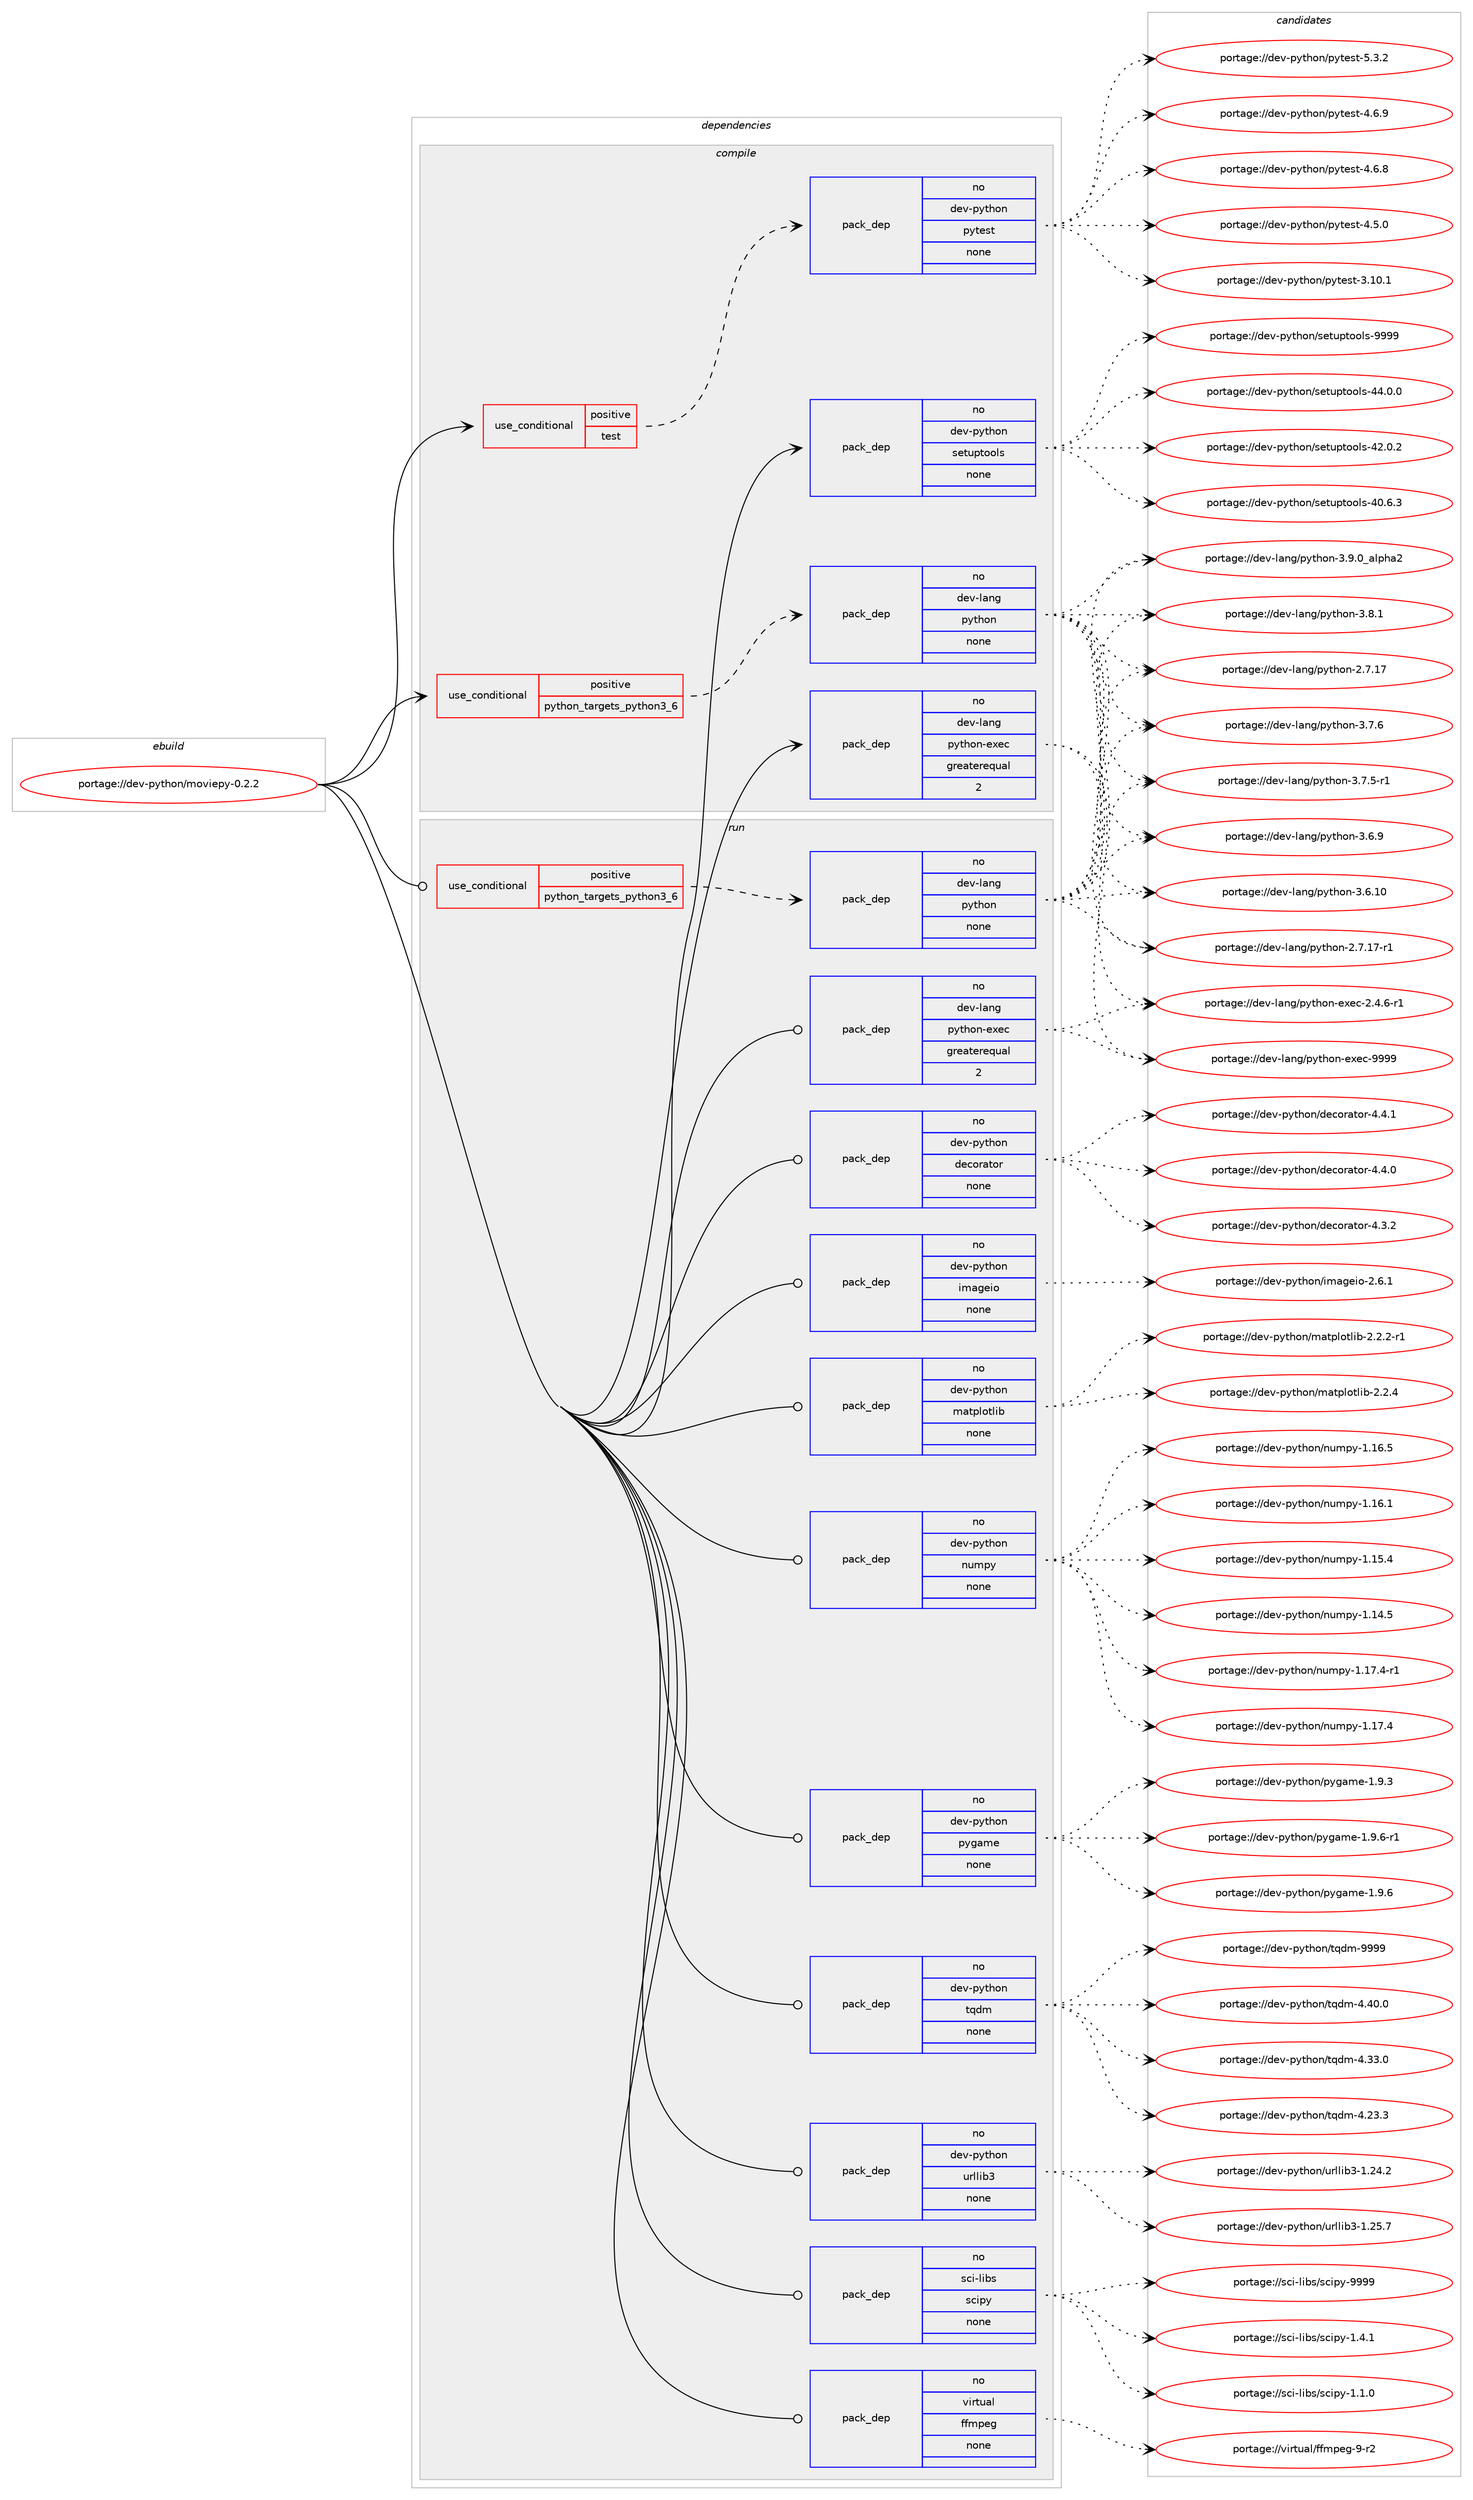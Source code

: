 digraph prolog {

# *************
# Graph options
# *************

newrank=true;
concentrate=true;
compound=true;
graph [rankdir=LR,fontname=Helvetica,fontsize=10,ranksep=1.5];#, ranksep=2.5, nodesep=0.2];
edge  [arrowhead=vee];
node  [fontname=Helvetica,fontsize=10];

# **********
# The ebuild
# **********

subgraph cluster_leftcol {
color=gray;
rank=same;
label=<<i>ebuild</i>>;
id [label="portage://dev-python/moviepy-0.2.2", color=red, width=4, href="../dev-python/moviepy-0.2.2.svg"];
}

# ****************
# The dependencies
# ****************

subgraph cluster_midcol {
color=gray;
label=<<i>dependencies</i>>;
subgraph cluster_compile {
fillcolor="#eeeeee";
style=filled;
label=<<i>compile</i>>;
subgraph cond112801 {
dependency450014 [label=<<TABLE BORDER="0" CELLBORDER="1" CELLSPACING="0" CELLPADDING="4"><TR><TD ROWSPAN="3" CELLPADDING="10">use_conditional</TD></TR><TR><TD>positive</TD></TR><TR><TD>python_targets_python3_6</TD></TR></TABLE>>, shape=none, color=red];
subgraph pack332233 {
dependency450015 [label=<<TABLE BORDER="0" CELLBORDER="1" CELLSPACING="0" CELLPADDING="4" WIDTH="220"><TR><TD ROWSPAN="6" CELLPADDING="30">pack_dep</TD></TR><TR><TD WIDTH="110">no</TD></TR><TR><TD>dev-lang</TD></TR><TR><TD>python</TD></TR><TR><TD>none</TD></TR><TR><TD></TD></TR></TABLE>>, shape=none, color=blue];
}
dependency450014:e -> dependency450015:w [weight=20,style="dashed",arrowhead="vee"];
}
id:e -> dependency450014:w [weight=20,style="solid",arrowhead="vee"];
subgraph cond112802 {
dependency450016 [label=<<TABLE BORDER="0" CELLBORDER="1" CELLSPACING="0" CELLPADDING="4"><TR><TD ROWSPAN="3" CELLPADDING="10">use_conditional</TD></TR><TR><TD>positive</TD></TR><TR><TD>test</TD></TR></TABLE>>, shape=none, color=red];
subgraph pack332234 {
dependency450017 [label=<<TABLE BORDER="0" CELLBORDER="1" CELLSPACING="0" CELLPADDING="4" WIDTH="220"><TR><TD ROWSPAN="6" CELLPADDING="30">pack_dep</TD></TR><TR><TD WIDTH="110">no</TD></TR><TR><TD>dev-python</TD></TR><TR><TD>pytest</TD></TR><TR><TD>none</TD></TR><TR><TD></TD></TR></TABLE>>, shape=none, color=blue];
}
dependency450016:e -> dependency450017:w [weight=20,style="dashed",arrowhead="vee"];
}
id:e -> dependency450016:w [weight=20,style="solid",arrowhead="vee"];
subgraph pack332235 {
dependency450018 [label=<<TABLE BORDER="0" CELLBORDER="1" CELLSPACING="0" CELLPADDING="4" WIDTH="220"><TR><TD ROWSPAN="6" CELLPADDING="30">pack_dep</TD></TR><TR><TD WIDTH="110">no</TD></TR><TR><TD>dev-lang</TD></TR><TR><TD>python-exec</TD></TR><TR><TD>greaterequal</TD></TR><TR><TD>2</TD></TR></TABLE>>, shape=none, color=blue];
}
id:e -> dependency450018:w [weight=20,style="solid",arrowhead="vee"];
subgraph pack332236 {
dependency450019 [label=<<TABLE BORDER="0" CELLBORDER="1" CELLSPACING="0" CELLPADDING="4" WIDTH="220"><TR><TD ROWSPAN="6" CELLPADDING="30">pack_dep</TD></TR><TR><TD WIDTH="110">no</TD></TR><TR><TD>dev-python</TD></TR><TR><TD>setuptools</TD></TR><TR><TD>none</TD></TR><TR><TD></TD></TR></TABLE>>, shape=none, color=blue];
}
id:e -> dependency450019:w [weight=20,style="solid",arrowhead="vee"];
}
subgraph cluster_compileandrun {
fillcolor="#eeeeee";
style=filled;
label=<<i>compile and run</i>>;
}
subgraph cluster_run {
fillcolor="#eeeeee";
style=filled;
label=<<i>run</i>>;
subgraph cond112803 {
dependency450020 [label=<<TABLE BORDER="0" CELLBORDER="1" CELLSPACING="0" CELLPADDING="4"><TR><TD ROWSPAN="3" CELLPADDING="10">use_conditional</TD></TR><TR><TD>positive</TD></TR><TR><TD>python_targets_python3_6</TD></TR></TABLE>>, shape=none, color=red];
subgraph pack332237 {
dependency450021 [label=<<TABLE BORDER="0" CELLBORDER="1" CELLSPACING="0" CELLPADDING="4" WIDTH="220"><TR><TD ROWSPAN="6" CELLPADDING="30">pack_dep</TD></TR><TR><TD WIDTH="110">no</TD></TR><TR><TD>dev-lang</TD></TR><TR><TD>python</TD></TR><TR><TD>none</TD></TR><TR><TD></TD></TR></TABLE>>, shape=none, color=blue];
}
dependency450020:e -> dependency450021:w [weight=20,style="dashed",arrowhead="vee"];
}
id:e -> dependency450020:w [weight=20,style="solid",arrowhead="odot"];
subgraph pack332238 {
dependency450022 [label=<<TABLE BORDER="0" CELLBORDER="1" CELLSPACING="0" CELLPADDING="4" WIDTH="220"><TR><TD ROWSPAN="6" CELLPADDING="30">pack_dep</TD></TR><TR><TD WIDTH="110">no</TD></TR><TR><TD>dev-lang</TD></TR><TR><TD>python-exec</TD></TR><TR><TD>greaterequal</TD></TR><TR><TD>2</TD></TR></TABLE>>, shape=none, color=blue];
}
id:e -> dependency450022:w [weight=20,style="solid",arrowhead="odot"];
subgraph pack332239 {
dependency450023 [label=<<TABLE BORDER="0" CELLBORDER="1" CELLSPACING="0" CELLPADDING="4" WIDTH="220"><TR><TD ROWSPAN="6" CELLPADDING="30">pack_dep</TD></TR><TR><TD WIDTH="110">no</TD></TR><TR><TD>dev-python</TD></TR><TR><TD>decorator</TD></TR><TR><TD>none</TD></TR><TR><TD></TD></TR></TABLE>>, shape=none, color=blue];
}
id:e -> dependency450023:w [weight=20,style="solid",arrowhead="odot"];
subgraph pack332240 {
dependency450024 [label=<<TABLE BORDER="0" CELLBORDER="1" CELLSPACING="0" CELLPADDING="4" WIDTH="220"><TR><TD ROWSPAN="6" CELLPADDING="30">pack_dep</TD></TR><TR><TD WIDTH="110">no</TD></TR><TR><TD>dev-python</TD></TR><TR><TD>imageio</TD></TR><TR><TD>none</TD></TR><TR><TD></TD></TR></TABLE>>, shape=none, color=blue];
}
id:e -> dependency450024:w [weight=20,style="solid",arrowhead="odot"];
subgraph pack332241 {
dependency450025 [label=<<TABLE BORDER="0" CELLBORDER="1" CELLSPACING="0" CELLPADDING="4" WIDTH="220"><TR><TD ROWSPAN="6" CELLPADDING="30">pack_dep</TD></TR><TR><TD WIDTH="110">no</TD></TR><TR><TD>dev-python</TD></TR><TR><TD>matplotlib</TD></TR><TR><TD>none</TD></TR><TR><TD></TD></TR></TABLE>>, shape=none, color=blue];
}
id:e -> dependency450025:w [weight=20,style="solid",arrowhead="odot"];
subgraph pack332242 {
dependency450026 [label=<<TABLE BORDER="0" CELLBORDER="1" CELLSPACING="0" CELLPADDING="4" WIDTH="220"><TR><TD ROWSPAN="6" CELLPADDING="30">pack_dep</TD></TR><TR><TD WIDTH="110">no</TD></TR><TR><TD>dev-python</TD></TR><TR><TD>numpy</TD></TR><TR><TD>none</TD></TR><TR><TD></TD></TR></TABLE>>, shape=none, color=blue];
}
id:e -> dependency450026:w [weight=20,style="solid",arrowhead="odot"];
subgraph pack332243 {
dependency450027 [label=<<TABLE BORDER="0" CELLBORDER="1" CELLSPACING="0" CELLPADDING="4" WIDTH="220"><TR><TD ROWSPAN="6" CELLPADDING="30">pack_dep</TD></TR><TR><TD WIDTH="110">no</TD></TR><TR><TD>dev-python</TD></TR><TR><TD>pygame</TD></TR><TR><TD>none</TD></TR><TR><TD></TD></TR></TABLE>>, shape=none, color=blue];
}
id:e -> dependency450027:w [weight=20,style="solid",arrowhead="odot"];
subgraph pack332244 {
dependency450028 [label=<<TABLE BORDER="0" CELLBORDER="1" CELLSPACING="0" CELLPADDING="4" WIDTH="220"><TR><TD ROWSPAN="6" CELLPADDING="30">pack_dep</TD></TR><TR><TD WIDTH="110">no</TD></TR><TR><TD>dev-python</TD></TR><TR><TD>tqdm</TD></TR><TR><TD>none</TD></TR><TR><TD></TD></TR></TABLE>>, shape=none, color=blue];
}
id:e -> dependency450028:w [weight=20,style="solid",arrowhead="odot"];
subgraph pack332245 {
dependency450029 [label=<<TABLE BORDER="0" CELLBORDER="1" CELLSPACING="0" CELLPADDING="4" WIDTH="220"><TR><TD ROWSPAN="6" CELLPADDING="30">pack_dep</TD></TR><TR><TD WIDTH="110">no</TD></TR><TR><TD>dev-python</TD></TR><TR><TD>urllib3</TD></TR><TR><TD>none</TD></TR><TR><TD></TD></TR></TABLE>>, shape=none, color=blue];
}
id:e -> dependency450029:w [weight=20,style="solid",arrowhead="odot"];
subgraph pack332246 {
dependency450030 [label=<<TABLE BORDER="0" CELLBORDER="1" CELLSPACING="0" CELLPADDING="4" WIDTH="220"><TR><TD ROWSPAN="6" CELLPADDING="30">pack_dep</TD></TR><TR><TD WIDTH="110">no</TD></TR><TR><TD>sci-libs</TD></TR><TR><TD>scipy</TD></TR><TR><TD>none</TD></TR><TR><TD></TD></TR></TABLE>>, shape=none, color=blue];
}
id:e -> dependency450030:w [weight=20,style="solid",arrowhead="odot"];
subgraph pack332247 {
dependency450031 [label=<<TABLE BORDER="0" CELLBORDER="1" CELLSPACING="0" CELLPADDING="4" WIDTH="220"><TR><TD ROWSPAN="6" CELLPADDING="30">pack_dep</TD></TR><TR><TD WIDTH="110">no</TD></TR><TR><TD>virtual</TD></TR><TR><TD>ffmpeg</TD></TR><TR><TD>none</TD></TR><TR><TD></TD></TR></TABLE>>, shape=none, color=blue];
}
id:e -> dependency450031:w [weight=20,style="solid",arrowhead="odot"];
}
}

# **************
# The candidates
# **************

subgraph cluster_choices {
rank=same;
color=gray;
label=<<i>candidates</i>>;

subgraph choice332233 {
color=black;
nodesep=1;
choice10010111845108971101034711212111610411111045514657464895971081121049750 [label="portage://dev-lang/python-3.9.0_alpha2", color=red, width=4,href="../dev-lang/python-3.9.0_alpha2.svg"];
choice100101118451089711010347112121116104111110455146564649 [label="portage://dev-lang/python-3.8.1", color=red, width=4,href="../dev-lang/python-3.8.1.svg"];
choice100101118451089711010347112121116104111110455146554654 [label="portage://dev-lang/python-3.7.6", color=red, width=4,href="../dev-lang/python-3.7.6.svg"];
choice1001011184510897110103471121211161041111104551465546534511449 [label="portage://dev-lang/python-3.7.5-r1", color=red, width=4,href="../dev-lang/python-3.7.5-r1.svg"];
choice100101118451089711010347112121116104111110455146544657 [label="portage://dev-lang/python-3.6.9", color=red, width=4,href="../dev-lang/python-3.6.9.svg"];
choice10010111845108971101034711212111610411111045514654464948 [label="portage://dev-lang/python-3.6.10", color=red, width=4,href="../dev-lang/python-3.6.10.svg"];
choice100101118451089711010347112121116104111110455046554649554511449 [label="portage://dev-lang/python-2.7.17-r1", color=red, width=4,href="../dev-lang/python-2.7.17-r1.svg"];
choice10010111845108971101034711212111610411111045504655464955 [label="portage://dev-lang/python-2.7.17", color=red, width=4,href="../dev-lang/python-2.7.17.svg"];
dependency450015:e -> choice10010111845108971101034711212111610411111045514657464895971081121049750:w [style=dotted,weight="100"];
dependency450015:e -> choice100101118451089711010347112121116104111110455146564649:w [style=dotted,weight="100"];
dependency450015:e -> choice100101118451089711010347112121116104111110455146554654:w [style=dotted,weight="100"];
dependency450015:e -> choice1001011184510897110103471121211161041111104551465546534511449:w [style=dotted,weight="100"];
dependency450015:e -> choice100101118451089711010347112121116104111110455146544657:w [style=dotted,weight="100"];
dependency450015:e -> choice10010111845108971101034711212111610411111045514654464948:w [style=dotted,weight="100"];
dependency450015:e -> choice100101118451089711010347112121116104111110455046554649554511449:w [style=dotted,weight="100"];
dependency450015:e -> choice10010111845108971101034711212111610411111045504655464955:w [style=dotted,weight="100"];
}
subgraph choice332234 {
color=black;
nodesep=1;
choice1001011184511212111610411111047112121116101115116455346514650 [label="portage://dev-python/pytest-5.3.2", color=red, width=4,href="../dev-python/pytest-5.3.2.svg"];
choice1001011184511212111610411111047112121116101115116455246544657 [label="portage://dev-python/pytest-4.6.9", color=red, width=4,href="../dev-python/pytest-4.6.9.svg"];
choice1001011184511212111610411111047112121116101115116455246544656 [label="portage://dev-python/pytest-4.6.8", color=red, width=4,href="../dev-python/pytest-4.6.8.svg"];
choice1001011184511212111610411111047112121116101115116455246534648 [label="portage://dev-python/pytest-4.5.0", color=red, width=4,href="../dev-python/pytest-4.5.0.svg"];
choice100101118451121211161041111104711212111610111511645514649484649 [label="portage://dev-python/pytest-3.10.1", color=red, width=4,href="../dev-python/pytest-3.10.1.svg"];
dependency450017:e -> choice1001011184511212111610411111047112121116101115116455346514650:w [style=dotted,weight="100"];
dependency450017:e -> choice1001011184511212111610411111047112121116101115116455246544657:w [style=dotted,weight="100"];
dependency450017:e -> choice1001011184511212111610411111047112121116101115116455246544656:w [style=dotted,weight="100"];
dependency450017:e -> choice1001011184511212111610411111047112121116101115116455246534648:w [style=dotted,weight="100"];
dependency450017:e -> choice100101118451121211161041111104711212111610111511645514649484649:w [style=dotted,weight="100"];
}
subgraph choice332235 {
color=black;
nodesep=1;
choice10010111845108971101034711212111610411111045101120101994557575757 [label="portage://dev-lang/python-exec-9999", color=red, width=4,href="../dev-lang/python-exec-9999.svg"];
choice10010111845108971101034711212111610411111045101120101994550465246544511449 [label="portage://dev-lang/python-exec-2.4.6-r1", color=red, width=4,href="../dev-lang/python-exec-2.4.6-r1.svg"];
dependency450018:e -> choice10010111845108971101034711212111610411111045101120101994557575757:w [style=dotted,weight="100"];
dependency450018:e -> choice10010111845108971101034711212111610411111045101120101994550465246544511449:w [style=dotted,weight="100"];
}
subgraph choice332236 {
color=black;
nodesep=1;
choice10010111845112121116104111110471151011161171121161111111081154557575757 [label="portage://dev-python/setuptools-9999", color=red, width=4,href="../dev-python/setuptools-9999.svg"];
choice100101118451121211161041111104711510111611711211611111110811545525246484648 [label="portage://dev-python/setuptools-44.0.0", color=red, width=4,href="../dev-python/setuptools-44.0.0.svg"];
choice100101118451121211161041111104711510111611711211611111110811545525046484650 [label="portage://dev-python/setuptools-42.0.2", color=red, width=4,href="../dev-python/setuptools-42.0.2.svg"];
choice100101118451121211161041111104711510111611711211611111110811545524846544651 [label="portage://dev-python/setuptools-40.6.3", color=red, width=4,href="../dev-python/setuptools-40.6.3.svg"];
dependency450019:e -> choice10010111845112121116104111110471151011161171121161111111081154557575757:w [style=dotted,weight="100"];
dependency450019:e -> choice100101118451121211161041111104711510111611711211611111110811545525246484648:w [style=dotted,weight="100"];
dependency450019:e -> choice100101118451121211161041111104711510111611711211611111110811545525046484650:w [style=dotted,weight="100"];
dependency450019:e -> choice100101118451121211161041111104711510111611711211611111110811545524846544651:w [style=dotted,weight="100"];
}
subgraph choice332237 {
color=black;
nodesep=1;
choice10010111845108971101034711212111610411111045514657464895971081121049750 [label="portage://dev-lang/python-3.9.0_alpha2", color=red, width=4,href="../dev-lang/python-3.9.0_alpha2.svg"];
choice100101118451089711010347112121116104111110455146564649 [label="portage://dev-lang/python-3.8.1", color=red, width=4,href="../dev-lang/python-3.8.1.svg"];
choice100101118451089711010347112121116104111110455146554654 [label="portage://dev-lang/python-3.7.6", color=red, width=4,href="../dev-lang/python-3.7.6.svg"];
choice1001011184510897110103471121211161041111104551465546534511449 [label="portage://dev-lang/python-3.7.5-r1", color=red, width=4,href="../dev-lang/python-3.7.5-r1.svg"];
choice100101118451089711010347112121116104111110455146544657 [label="portage://dev-lang/python-3.6.9", color=red, width=4,href="../dev-lang/python-3.6.9.svg"];
choice10010111845108971101034711212111610411111045514654464948 [label="portage://dev-lang/python-3.6.10", color=red, width=4,href="../dev-lang/python-3.6.10.svg"];
choice100101118451089711010347112121116104111110455046554649554511449 [label="portage://dev-lang/python-2.7.17-r1", color=red, width=4,href="../dev-lang/python-2.7.17-r1.svg"];
choice10010111845108971101034711212111610411111045504655464955 [label="portage://dev-lang/python-2.7.17", color=red, width=4,href="../dev-lang/python-2.7.17.svg"];
dependency450021:e -> choice10010111845108971101034711212111610411111045514657464895971081121049750:w [style=dotted,weight="100"];
dependency450021:e -> choice100101118451089711010347112121116104111110455146564649:w [style=dotted,weight="100"];
dependency450021:e -> choice100101118451089711010347112121116104111110455146554654:w [style=dotted,weight="100"];
dependency450021:e -> choice1001011184510897110103471121211161041111104551465546534511449:w [style=dotted,weight="100"];
dependency450021:e -> choice100101118451089711010347112121116104111110455146544657:w [style=dotted,weight="100"];
dependency450021:e -> choice10010111845108971101034711212111610411111045514654464948:w [style=dotted,weight="100"];
dependency450021:e -> choice100101118451089711010347112121116104111110455046554649554511449:w [style=dotted,weight="100"];
dependency450021:e -> choice10010111845108971101034711212111610411111045504655464955:w [style=dotted,weight="100"];
}
subgraph choice332238 {
color=black;
nodesep=1;
choice10010111845108971101034711212111610411111045101120101994557575757 [label="portage://dev-lang/python-exec-9999", color=red, width=4,href="../dev-lang/python-exec-9999.svg"];
choice10010111845108971101034711212111610411111045101120101994550465246544511449 [label="portage://dev-lang/python-exec-2.4.6-r1", color=red, width=4,href="../dev-lang/python-exec-2.4.6-r1.svg"];
dependency450022:e -> choice10010111845108971101034711212111610411111045101120101994557575757:w [style=dotted,weight="100"];
dependency450022:e -> choice10010111845108971101034711212111610411111045101120101994550465246544511449:w [style=dotted,weight="100"];
}
subgraph choice332239 {
color=black;
nodesep=1;
choice10010111845112121116104111110471001019911111497116111114455246524649 [label="portage://dev-python/decorator-4.4.1", color=red, width=4,href="../dev-python/decorator-4.4.1.svg"];
choice10010111845112121116104111110471001019911111497116111114455246524648 [label="portage://dev-python/decorator-4.4.0", color=red, width=4,href="../dev-python/decorator-4.4.0.svg"];
choice10010111845112121116104111110471001019911111497116111114455246514650 [label="portage://dev-python/decorator-4.3.2", color=red, width=4,href="../dev-python/decorator-4.3.2.svg"];
dependency450023:e -> choice10010111845112121116104111110471001019911111497116111114455246524649:w [style=dotted,weight="100"];
dependency450023:e -> choice10010111845112121116104111110471001019911111497116111114455246524648:w [style=dotted,weight="100"];
dependency450023:e -> choice10010111845112121116104111110471001019911111497116111114455246514650:w [style=dotted,weight="100"];
}
subgraph choice332240 {
color=black;
nodesep=1;
choice100101118451121211161041111104710510997103101105111455046544649 [label="portage://dev-python/imageio-2.6.1", color=red, width=4,href="../dev-python/imageio-2.6.1.svg"];
dependency450024:e -> choice100101118451121211161041111104710510997103101105111455046544649:w [style=dotted,weight="100"];
}
subgraph choice332241 {
color=black;
nodesep=1;
choice10010111845112121116104111110471099711611210811111610810598455046504652 [label="portage://dev-python/matplotlib-2.2.4", color=red, width=4,href="../dev-python/matplotlib-2.2.4.svg"];
choice100101118451121211161041111104710997116112108111116108105984550465046504511449 [label="portage://dev-python/matplotlib-2.2.2-r1", color=red, width=4,href="../dev-python/matplotlib-2.2.2-r1.svg"];
dependency450025:e -> choice10010111845112121116104111110471099711611210811111610810598455046504652:w [style=dotted,weight="100"];
dependency450025:e -> choice100101118451121211161041111104710997116112108111116108105984550465046504511449:w [style=dotted,weight="100"];
}
subgraph choice332242 {
color=black;
nodesep=1;
choice1001011184511212111610411111047110117109112121454946495546524511449 [label="portage://dev-python/numpy-1.17.4-r1", color=red, width=4,href="../dev-python/numpy-1.17.4-r1.svg"];
choice100101118451121211161041111104711011710911212145494649554652 [label="portage://dev-python/numpy-1.17.4", color=red, width=4,href="../dev-python/numpy-1.17.4.svg"];
choice100101118451121211161041111104711011710911212145494649544653 [label="portage://dev-python/numpy-1.16.5", color=red, width=4,href="../dev-python/numpy-1.16.5.svg"];
choice100101118451121211161041111104711011710911212145494649544649 [label="portage://dev-python/numpy-1.16.1", color=red, width=4,href="../dev-python/numpy-1.16.1.svg"];
choice100101118451121211161041111104711011710911212145494649534652 [label="portage://dev-python/numpy-1.15.4", color=red, width=4,href="../dev-python/numpy-1.15.4.svg"];
choice100101118451121211161041111104711011710911212145494649524653 [label="portage://dev-python/numpy-1.14.5", color=red, width=4,href="../dev-python/numpy-1.14.5.svg"];
dependency450026:e -> choice1001011184511212111610411111047110117109112121454946495546524511449:w [style=dotted,weight="100"];
dependency450026:e -> choice100101118451121211161041111104711011710911212145494649554652:w [style=dotted,weight="100"];
dependency450026:e -> choice100101118451121211161041111104711011710911212145494649544653:w [style=dotted,weight="100"];
dependency450026:e -> choice100101118451121211161041111104711011710911212145494649544649:w [style=dotted,weight="100"];
dependency450026:e -> choice100101118451121211161041111104711011710911212145494649534652:w [style=dotted,weight="100"];
dependency450026:e -> choice100101118451121211161041111104711011710911212145494649524653:w [style=dotted,weight="100"];
}
subgraph choice332243 {
color=black;
nodesep=1;
choice1001011184511212111610411111047112121103971091014549465746544511449 [label="portage://dev-python/pygame-1.9.6-r1", color=red, width=4,href="../dev-python/pygame-1.9.6-r1.svg"];
choice100101118451121211161041111104711212110397109101454946574654 [label="portage://dev-python/pygame-1.9.6", color=red, width=4,href="../dev-python/pygame-1.9.6.svg"];
choice100101118451121211161041111104711212110397109101454946574651 [label="portage://dev-python/pygame-1.9.3", color=red, width=4,href="../dev-python/pygame-1.9.3.svg"];
dependency450027:e -> choice1001011184511212111610411111047112121103971091014549465746544511449:w [style=dotted,weight="100"];
dependency450027:e -> choice100101118451121211161041111104711212110397109101454946574654:w [style=dotted,weight="100"];
dependency450027:e -> choice100101118451121211161041111104711212110397109101454946574651:w [style=dotted,weight="100"];
}
subgraph choice332244 {
color=black;
nodesep=1;
choice10010111845112121116104111110471161131001094557575757 [label="portage://dev-python/tqdm-9999", color=red, width=4,href="../dev-python/tqdm-9999.svg"];
choice100101118451121211161041111104711611310010945524652484648 [label="portage://dev-python/tqdm-4.40.0", color=red, width=4,href="../dev-python/tqdm-4.40.0.svg"];
choice100101118451121211161041111104711611310010945524651514648 [label="portage://dev-python/tqdm-4.33.0", color=red, width=4,href="../dev-python/tqdm-4.33.0.svg"];
choice100101118451121211161041111104711611310010945524650514651 [label="portage://dev-python/tqdm-4.23.3", color=red, width=4,href="../dev-python/tqdm-4.23.3.svg"];
dependency450028:e -> choice10010111845112121116104111110471161131001094557575757:w [style=dotted,weight="100"];
dependency450028:e -> choice100101118451121211161041111104711611310010945524652484648:w [style=dotted,weight="100"];
dependency450028:e -> choice100101118451121211161041111104711611310010945524651514648:w [style=dotted,weight="100"];
dependency450028:e -> choice100101118451121211161041111104711611310010945524650514651:w [style=dotted,weight="100"];
}
subgraph choice332245 {
color=black;
nodesep=1;
choice1001011184511212111610411111047117114108108105985145494650534655 [label="portage://dev-python/urllib3-1.25.7", color=red, width=4,href="../dev-python/urllib3-1.25.7.svg"];
choice1001011184511212111610411111047117114108108105985145494650524650 [label="portage://dev-python/urllib3-1.24.2", color=red, width=4,href="../dev-python/urllib3-1.24.2.svg"];
dependency450029:e -> choice1001011184511212111610411111047117114108108105985145494650534655:w [style=dotted,weight="100"];
dependency450029:e -> choice1001011184511212111610411111047117114108108105985145494650524650:w [style=dotted,weight="100"];
}
subgraph choice332246 {
color=black;
nodesep=1;
choice11599105451081059811547115991051121214557575757 [label="portage://sci-libs/scipy-9999", color=red, width=4,href="../sci-libs/scipy-9999.svg"];
choice1159910545108105981154711599105112121454946524649 [label="portage://sci-libs/scipy-1.4.1", color=red, width=4,href="../sci-libs/scipy-1.4.1.svg"];
choice1159910545108105981154711599105112121454946494648 [label="portage://sci-libs/scipy-1.1.0", color=red, width=4,href="../sci-libs/scipy-1.1.0.svg"];
dependency450030:e -> choice11599105451081059811547115991051121214557575757:w [style=dotted,weight="100"];
dependency450030:e -> choice1159910545108105981154711599105112121454946524649:w [style=dotted,weight="100"];
dependency450030:e -> choice1159910545108105981154711599105112121454946494648:w [style=dotted,weight="100"];
}
subgraph choice332247 {
color=black;
nodesep=1;
choice118105114116117971084710210210911210110345574511450 [label="portage://virtual/ffmpeg-9-r2", color=red, width=4,href="../virtual/ffmpeg-9-r2.svg"];
dependency450031:e -> choice118105114116117971084710210210911210110345574511450:w [style=dotted,weight="100"];
}
}

}
